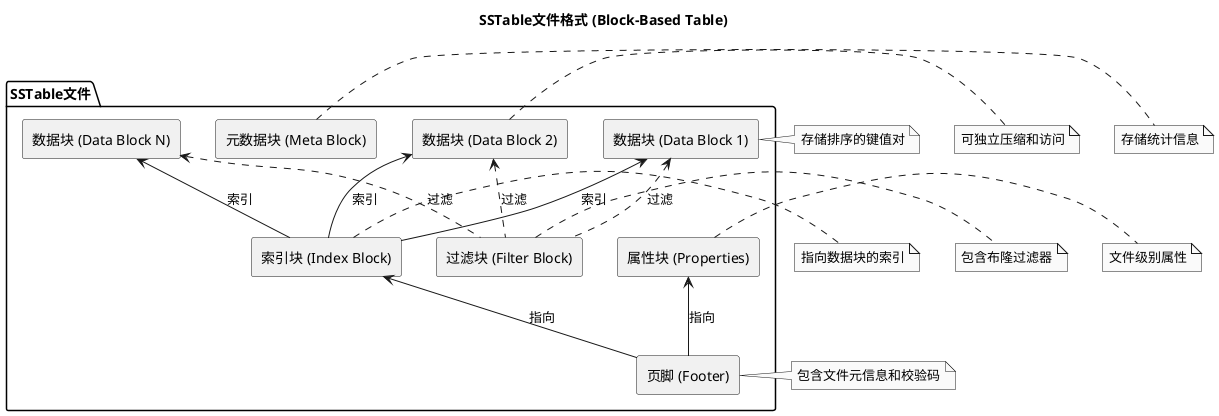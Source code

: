 @startuml
skinparam monochrome true
skinparam shadowing false
skinparam defaultFontName Microsoft YaHei

title SSTable文件格式 (Block-Based Table)

package "SSTable文件" {
  rectangle "数据块 (Data Block 1)" as DB1
  rectangle "数据块 (Data Block 2)" as DB2
  rectangle "数据块 (Data Block N)" as DBN
  
  rectangle "索引块 (Index Block)" as IB
  rectangle "过滤块 (Filter Block)" as FB
  rectangle "元数据块 (Meta Block)" as MB
  rectangle "属性块 (Properties)" as PB
  rectangle "页脚 (Footer)" as FT
}

note right of DB1 : 存储排序的键值对
note right of DB2 : 可独立压缩和访问
note right of IB : 指向数据块的索引
note right of FB : 包含布隆过滤器
note right of MB : 存储统计信息
note right of PB : 文件级别属性
note right of FT : 包含文件元信息和校验码

FT -up-> PB : 指向
FT -up-> IB : 指向
IB -up-> DB1 : 索引
IB -up-> DB2 : 索引
IB -up-> DBN : 索引
FB .up.> DB1 : 过滤
FB .up.> DB2 : 过滤
FB .up.> DBN : 过滤
@enduml 